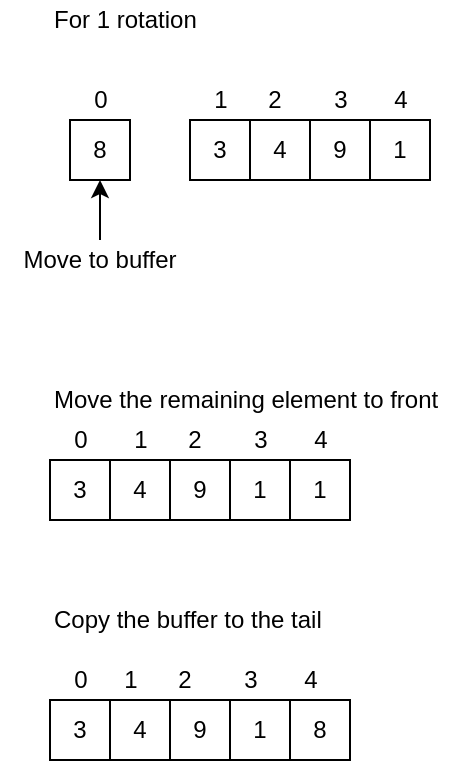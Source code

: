 <mxfile version="12.6.4" type="github">
  <diagram id="sCM7uaMok8tgUvsMVrMC" name="Page-1">
    <mxGraphModel dx="1352" dy="806" grid="1" gridSize="10" guides="1" tooltips="1" connect="1" arrows="1" fold="1" page="1" pageScale="1" pageWidth="850" pageHeight="1100" math="0" shadow="0">
      <root>
        <mxCell id="0"/>
        <mxCell id="1" parent="0"/>
        <mxCell id="4Zmsej9P6uwO4Pd-Vwgm-1" value="8" style="whiteSpace=wrap;html=1;aspect=fixed;" vertex="1" parent="1">
          <mxGeometry x="160" y="170" width="30" height="30" as="geometry"/>
        </mxCell>
        <mxCell id="4Zmsej9P6uwO4Pd-Vwgm-2" value="3" style="whiteSpace=wrap;html=1;aspect=fixed;" vertex="1" parent="1">
          <mxGeometry x="220" y="170" width="30" height="30" as="geometry"/>
        </mxCell>
        <mxCell id="4Zmsej9P6uwO4Pd-Vwgm-3" value="4" style="whiteSpace=wrap;html=1;aspect=fixed;" vertex="1" parent="1">
          <mxGeometry x="250" y="170" width="30" height="30" as="geometry"/>
        </mxCell>
        <mxCell id="4Zmsej9P6uwO4Pd-Vwgm-4" value="9" style="whiteSpace=wrap;html=1;aspect=fixed;" vertex="1" parent="1">
          <mxGeometry x="280" y="170" width="30" height="30" as="geometry"/>
        </mxCell>
        <mxCell id="4Zmsej9P6uwO4Pd-Vwgm-5" value="1" style="whiteSpace=wrap;html=1;aspect=fixed;" vertex="1" parent="1">
          <mxGeometry x="310" y="170" width="30" height="30" as="geometry"/>
        </mxCell>
        <mxCell id="4Zmsej9P6uwO4Pd-Vwgm-6" value="For 1 rotation" style="text;html=1;strokeColor=none;fillColor=none;align=left;verticalAlign=middle;whiteSpace=wrap;rounded=0;" vertex="1" parent="1">
          <mxGeometry x="150" y="110" width="180" height="20" as="geometry"/>
        </mxCell>
        <mxCell id="4Zmsej9P6uwO4Pd-Vwgm-13" value="Move to buffer" style="text;html=1;strokeColor=none;fillColor=none;align=center;verticalAlign=middle;whiteSpace=wrap;rounded=0;" vertex="1" parent="1">
          <mxGeometry x="125" y="230" width="100" height="20" as="geometry"/>
        </mxCell>
        <mxCell id="4Zmsej9P6uwO4Pd-Vwgm-14" value="" style="endArrow=classic;html=1;entryX=0.5;entryY=1;entryDx=0;entryDy=0;exitX=0.5;exitY=0;exitDx=0;exitDy=0;" edge="1" parent="1" source="4Zmsej9P6uwO4Pd-Vwgm-13" target="4Zmsej9P6uwO4Pd-Vwgm-1">
          <mxGeometry width="50" height="50" relative="1" as="geometry">
            <mxPoint x="130" y="340" as="sourcePoint"/>
            <mxPoint x="180" y="290" as="targetPoint"/>
          </mxGeometry>
        </mxCell>
        <mxCell id="4Zmsej9P6uwO4Pd-Vwgm-16" value="3" style="whiteSpace=wrap;html=1;aspect=fixed;" vertex="1" parent="1">
          <mxGeometry x="150" y="340" width="30" height="30" as="geometry"/>
        </mxCell>
        <mxCell id="4Zmsej9P6uwO4Pd-Vwgm-17" value="4" style="whiteSpace=wrap;html=1;aspect=fixed;" vertex="1" parent="1">
          <mxGeometry x="180" y="340" width="30" height="30" as="geometry"/>
        </mxCell>
        <mxCell id="4Zmsej9P6uwO4Pd-Vwgm-18" value="9" style="whiteSpace=wrap;html=1;aspect=fixed;" vertex="1" parent="1">
          <mxGeometry x="210" y="340" width="30" height="30" as="geometry"/>
        </mxCell>
        <mxCell id="4Zmsej9P6uwO4Pd-Vwgm-19" value="1" style="whiteSpace=wrap;html=1;aspect=fixed;" vertex="1" parent="1">
          <mxGeometry x="240" y="340" width="30" height="30" as="geometry"/>
        </mxCell>
        <mxCell id="4Zmsej9P6uwO4Pd-Vwgm-20" value="Move the remaining element to front" style="text;html=1;strokeColor=none;fillColor=none;align=left;verticalAlign=middle;whiteSpace=wrap;rounded=0;" vertex="1" parent="1">
          <mxGeometry x="150" y="300" width="200" height="20" as="geometry"/>
        </mxCell>
        <mxCell id="4Zmsej9P6uwO4Pd-Vwgm-27" value="1" style="whiteSpace=wrap;html=1;aspect=fixed;" vertex="1" parent="1">
          <mxGeometry x="270" y="340" width="30" height="30" as="geometry"/>
        </mxCell>
        <mxCell id="4Zmsej9P6uwO4Pd-Vwgm-29" value="3" style="whiteSpace=wrap;html=1;aspect=fixed;" vertex="1" parent="1">
          <mxGeometry x="150" y="460" width="30" height="30" as="geometry"/>
        </mxCell>
        <mxCell id="4Zmsej9P6uwO4Pd-Vwgm-30" value="4" style="whiteSpace=wrap;html=1;aspect=fixed;" vertex="1" parent="1">
          <mxGeometry x="180" y="460" width="30" height="30" as="geometry"/>
        </mxCell>
        <mxCell id="4Zmsej9P6uwO4Pd-Vwgm-31" value="9" style="whiteSpace=wrap;html=1;aspect=fixed;" vertex="1" parent="1">
          <mxGeometry x="210" y="460" width="30" height="30" as="geometry"/>
        </mxCell>
        <mxCell id="4Zmsej9P6uwO4Pd-Vwgm-32" value="1" style="whiteSpace=wrap;html=1;aspect=fixed;" vertex="1" parent="1">
          <mxGeometry x="240" y="460" width="30" height="30" as="geometry"/>
        </mxCell>
        <mxCell id="4Zmsej9P6uwO4Pd-Vwgm-33" value="Copy the buffer to the tail" style="text;html=1;strokeColor=none;fillColor=none;align=left;verticalAlign=middle;whiteSpace=wrap;rounded=0;" vertex="1" parent="1">
          <mxGeometry x="150" y="410" width="180" height="20" as="geometry"/>
        </mxCell>
        <mxCell id="4Zmsej9P6uwO4Pd-Vwgm-40" value="8" style="whiteSpace=wrap;html=1;aspect=fixed;" vertex="1" parent="1">
          <mxGeometry x="270" y="460" width="30" height="30" as="geometry"/>
        </mxCell>
        <mxCell id="4Zmsej9P6uwO4Pd-Vwgm-41" value="0" style="text;html=1;strokeColor=none;fillColor=none;align=center;verticalAlign=middle;whiteSpace=wrap;rounded=0;" vertex="1" parent="1">
          <mxGeometry x="167.5" y="150" width="15" height="20" as="geometry"/>
        </mxCell>
        <mxCell id="4Zmsej9P6uwO4Pd-Vwgm-42" value="1" style="text;html=1;strokeColor=none;fillColor=none;align=center;verticalAlign=middle;whiteSpace=wrap;rounded=0;" vertex="1" parent="1">
          <mxGeometry x="227.5" y="150" width="15" height="20" as="geometry"/>
        </mxCell>
        <mxCell id="4Zmsej9P6uwO4Pd-Vwgm-44" value="2" style="text;html=1;strokeColor=none;fillColor=none;align=center;verticalAlign=middle;whiteSpace=wrap;rounded=0;" vertex="1" parent="1">
          <mxGeometry x="255" y="150" width="15" height="20" as="geometry"/>
        </mxCell>
        <mxCell id="4Zmsej9P6uwO4Pd-Vwgm-45" value="3" style="text;html=1;strokeColor=none;fillColor=none;align=center;verticalAlign=middle;whiteSpace=wrap;rounded=0;" vertex="1" parent="1">
          <mxGeometry x="287.5" y="150" width="15" height="20" as="geometry"/>
        </mxCell>
        <mxCell id="4Zmsej9P6uwO4Pd-Vwgm-46" value="4" style="text;html=1;strokeColor=none;fillColor=none;align=center;verticalAlign=middle;whiteSpace=wrap;rounded=0;" vertex="1" parent="1">
          <mxGeometry x="317.5" y="150" width="15" height="20" as="geometry"/>
        </mxCell>
        <mxCell id="4Zmsej9P6uwO4Pd-Vwgm-47" value="0" style="text;html=1;strokeColor=none;fillColor=none;align=center;verticalAlign=middle;whiteSpace=wrap;rounded=0;" vertex="1" parent="1">
          <mxGeometry x="157.5" y="320" width="15" height="20" as="geometry"/>
        </mxCell>
        <mxCell id="4Zmsej9P6uwO4Pd-Vwgm-48" value="1" style="text;html=1;strokeColor=none;fillColor=none;align=center;verticalAlign=middle;whiteSpace=wrap;rounded=0;" vertex="1" parent="1">
          <mxGeometry x="187.5" y="320" width="15" height="20" as="geometry"/>
        </mxCell>
        <mxCell id="4Zmsej9P6uwO4Pd-Vwgm-49" value="2" style="text;html=1;strokeColor=none;fillColor=none;align=center;verticalAlign=middle;whiteSpace=wrap;rounded=0;" vertex="1" parent="1">
          <mxGeometry x="215" y="320" width="15" height="20" as="geometry"/>
        </mxCell>
        <mxCell id="4Zmsej9P6uwO4Pd-Vwgm-50" value="3" style="text;html=1;strokeColor=none;fillColor=none;align=center;verticalAlign=middle;whiteSpace=wrap;rounded=0;" vertex="1" parent="1">
          <mxGeometry x="247.5" y="320" width="15" height="20" as="geometry"/>
        </mxCell>
        <mxCell id="4Zmsej9P6uwO4Pd-Vwgm-51" value="4" style="text;html=1;strokeColor=none;fillColor=none;align=center;verticalAlign=middle;whiteSpace=wrap;rounded=0;" vertex="1" parent="1">
          <mxGeometry x="277.5" y="320" width="15" height="20" as="geometry"/>
        </mxCell>
        <mxCell id="4Zmsej9P6uwO4Pd-Vwgm-52" value="1" style="text;html=1;strokeColor=none;fillColor=none;align=center;verticalAlign=middle;whiteSpace=wrap;rounded=0;" vertex="1" parent="1">
          <mxGeometry x="182.5" y="440" width="15" height="20" as="geometry"/>
        </mxCell>
        <mxCell id="4Zmsej9P6uwO4Pd-Vwgm-53" value="2" style="text;html=1;strokeColor=none;fillColor=none;align=center;verticalAlign=middle;whiteSpace=wrap;rounded=0;" vertex="1" parent="1">
          <mxGeometry x="210" y="440" width="15" height="20" as="geometry"/>
        </mxCell>
        <mxCell id="4Zmsej9P6uwO4Pd-Vwgm-54" value="3" style="text;html=1;strokeColor=none;fillColor=none;align=center;verticalAlign=middle;whiteSpace=wrap;rounded=0;" vertex="1" parent="1">
          <mxGeometry x="242.5" y="440" width="15" height="20" as="geometry"/>
        </mxCell>
        <mxCell id="4Zmsej9P6uwO4Pd-Vwgm-55" value="4" style="text;html=1;strokeColor=none;fillColor=none;align=center;verticalAlign=middle;whiteSpace=wrap;rounded=0;" vertex="1" parent="1">
          <mxGeometry x="272.5" y="440" width="15" height="20" as="geometry"/>
        </mxCell>
        <mxCell id="4Zmsej9P6uwO4Pd-Vwgm-56" value="0" style="text;html=1;strokeColor=none;fillColor=none;align=center;verticalAlign=middle;whiteSpace=wrap;rounded=0;" vertex="1" parent="1">
          <mxGeometry x="157.5" y="440" width="15" height="20" as="geometry"/>
        </mxCell>
      </root>
    </mxGraphModel>
  </diagram>
</mxfile>
